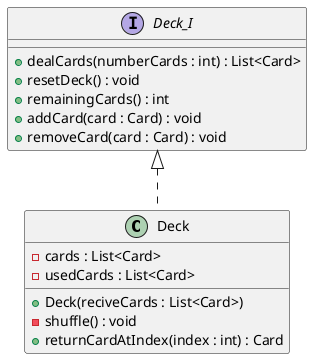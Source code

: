 @startumlclass Deck implements Deck_I {    - cards : List<Card>    - usedCards : List<Card>    + Deck(reciveCards : List<Card>)    - shuffle() : void    + returnCardAtIndex(index : int) : Card}interface Deck_I {    + dealCards(numberCards : int) : List<Card>    + resetDeck() : void    + remainingCards() : int    + addCard(card : Card) : void    + removeCard(card : Card) : void}@enduml